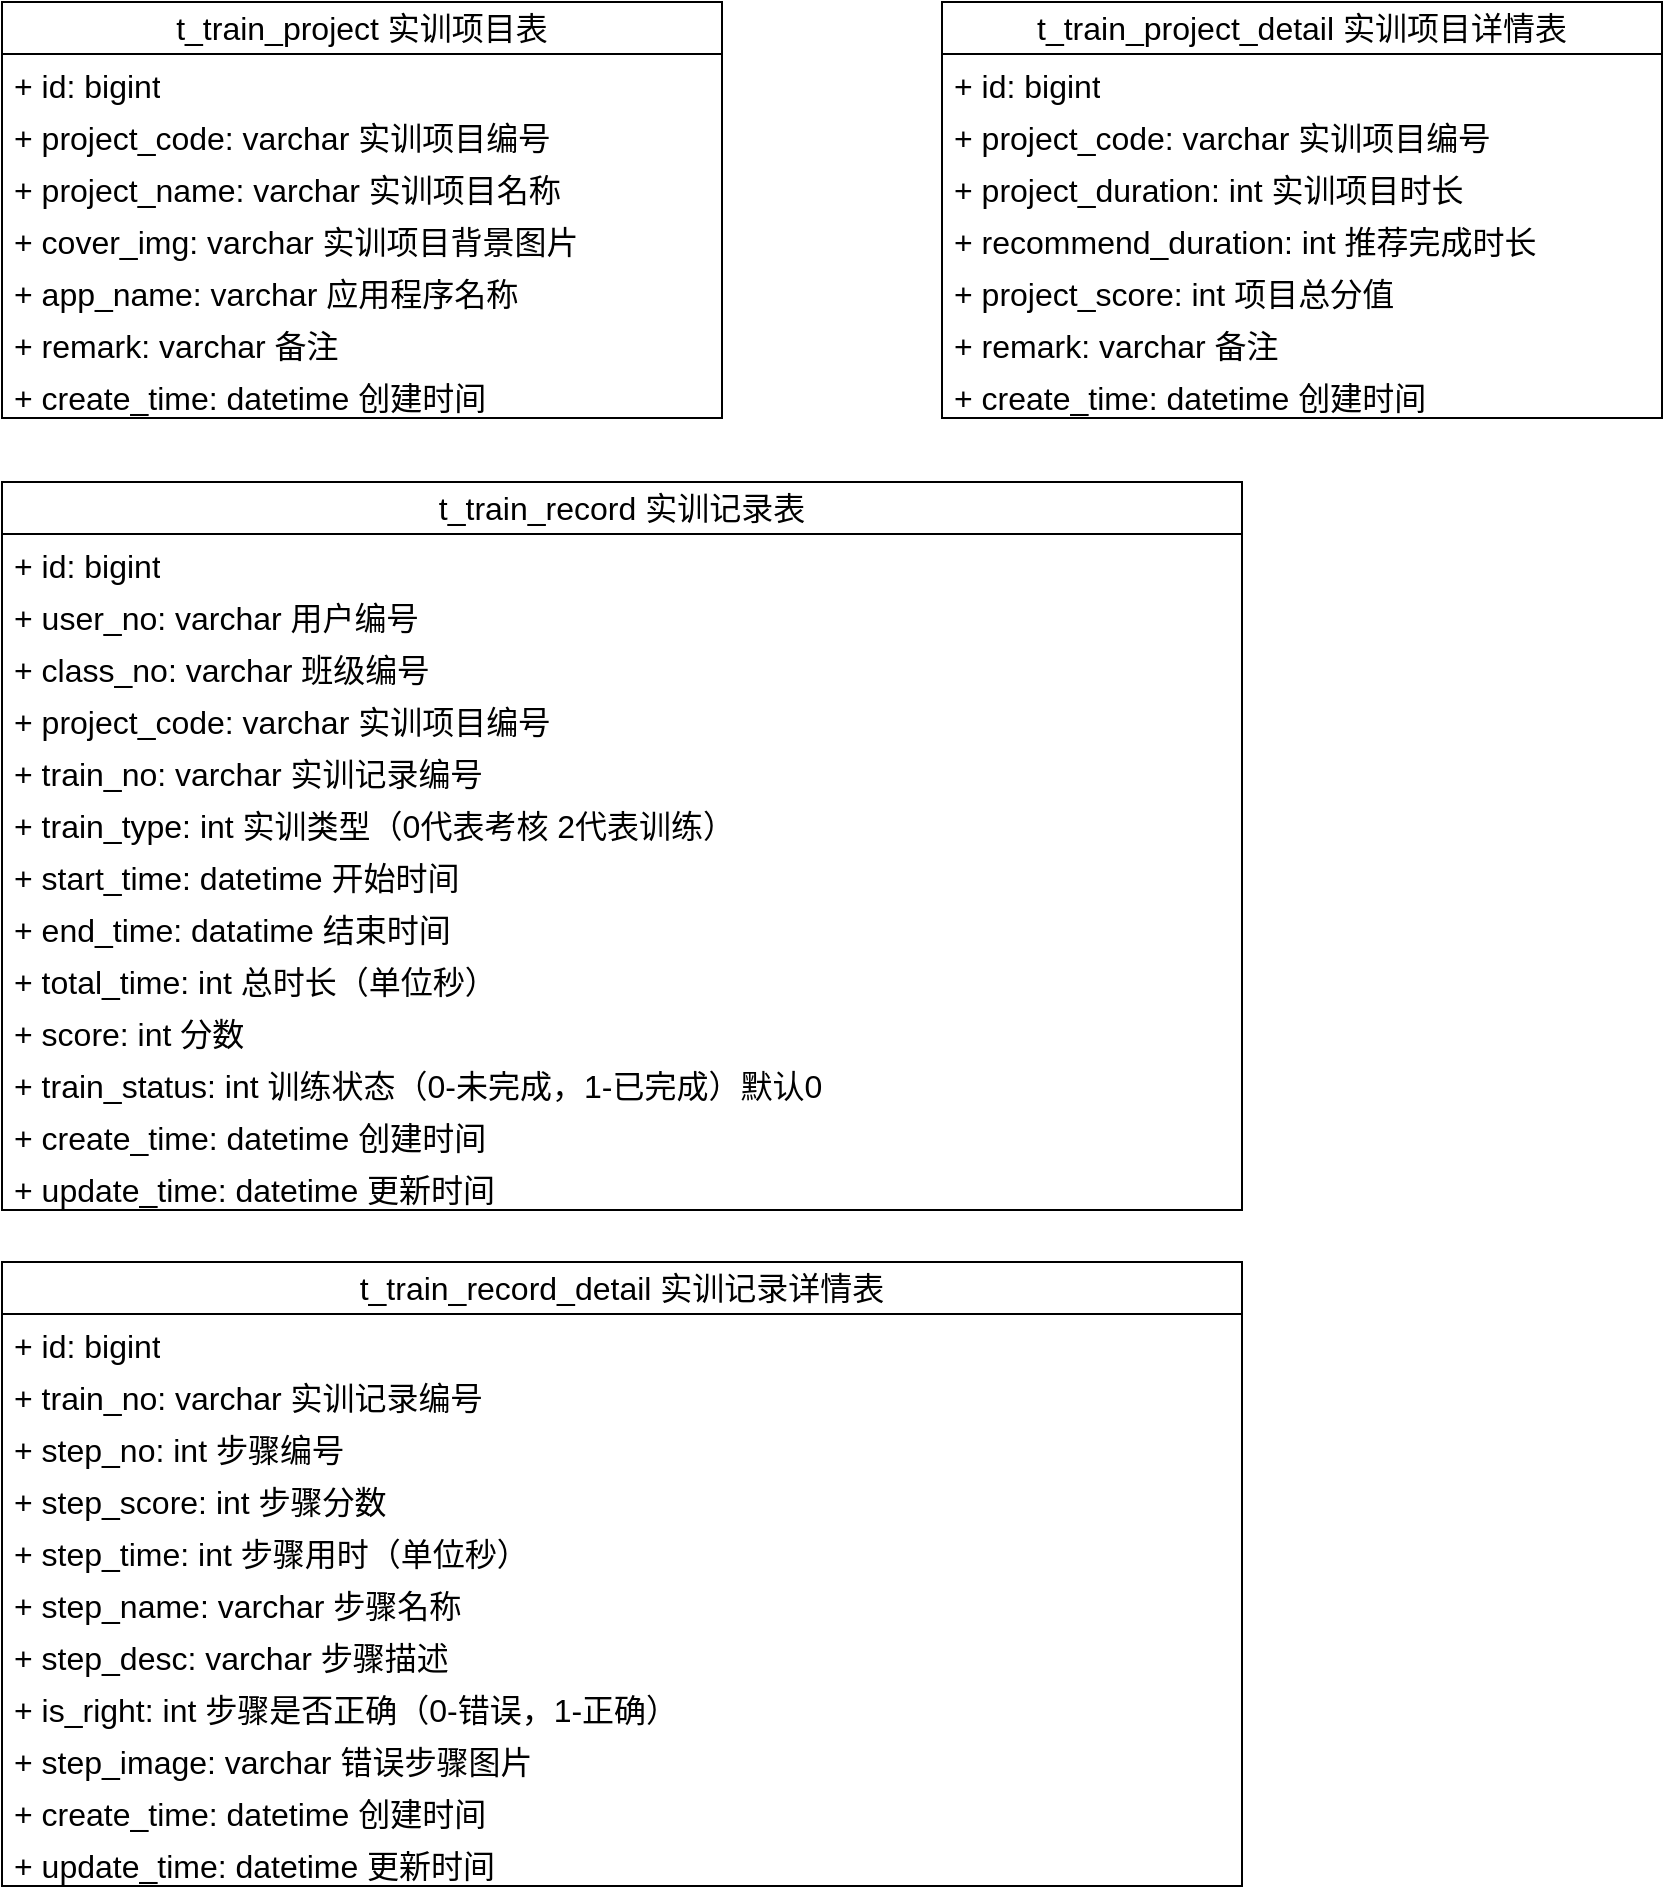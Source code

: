 <mxfile version="21.3.7" type="github">
  <diagram name="第 1 页" id="k1q9DpE-isMBgyAAqlI9">
    <mxGraphModel dx="1434" dy="746" grid="1" gridSize="10" guides="1" tooltips="1" connect="1" arrows="1" fold="1" page="1" pageScale="1" pageWidth="1100" pageHeight="850" math="0" shadow="0">
      <root>
        <mxCell id="0" />
        <mxCell id="1" parent="0" />
        <mxCell id="wxieoRivzR5WsgRl4trM-5" value="t_train_project 实训项目表" style="swimlane;fontStyle=0;childLayout=stackLayout;horizontal=1;startSize=26;fillColor=none;horizontalStack=0;resizeParent=1;resizeParentMax=0;resizeLast=0;collapsible=1;marginBottom=0;whiteSpace=wrap;html=1;fontSize=16;" vertex="1" parent="1">
          <mxGeometry x="80" y="100" width="360" height="208" as="geometry">
            <mxRectangle x="80" y="100" width="100" height="30" as="alternateBounds" />
          </mxGeometry>
        </mxCell>
        <mxCell id="wxieoRivzR5WsgRl4trM-6" value="+ id: bigint" style="text;strokeColor=none;fillColor=none;align=left;verticalAlign=top;spacingLeft=4;spacingRight=4;overflow=hidden;rotatable=0;points=[[0,0.5],[1,0.5]];portConstraint=eastwest;whiteSpace=wrap;html=1;fontSize=16;" vertex="1" parent="wxieoRivzR5WsgRl4trM-5">
          <mxGeometry y="26" width="360" height="26" as="geometry" />
        </mxCell>
        <mxCell id="wxieoRivzR5WsgRl4trM-7" value="+ project_code: varchar 实训项目编号" style="text;strokeColor=none;fillColor=none;align=left;verticalAlign=top;spacingLeft=4;spacingRight=4;overflow=hidden;rotatable=0;points=[[0,0.5],[1,0.5]];portConstraint=eastwest;whiteSpace=wrap;html=1;fontSize=16;" vertex="1" parent="wxieoRivzR5WsgRl4trM-5">
          <mxGeometry y="52" width="360" height="26" as="geometry" />
        </mxCell>
        <mxCell id="wxieoRivzR5WsgRl4trM-8" value="+ project_name: varchar 实训项目名称" style="text;strokeColor=none;fillColor=none;align=left;verticalAlign=top;spacingLeft=4;spacingRight=4;overflow=hidden;rotatable=0;points=[[0,0.5],[1,0.5]];portConstraint=eastwest;whiteSpace=wrap;html=1;fontSize=16;" vertex="1" parent="wxieoRivzR5WsgRl4trM-5">
          <mxGeometry y="78" width="360" height="26" as="geometry" />
        </mxCell>
        <mxCell id="wxieoRivzR5WsgRl4trM-9" value="+ cover_img: varchar 实训项目背景图片" style="text;strokeColor=none;fillColor=none;align=left;verticalAlign=top;spacingLeft=4;spacingRight=4;overflow=hidden;rotatable=0;points=[[0,0.5],[1,0.5]];portConstraint=eastwest;whiteSpace=wrap;html=1;fontSize=16;" vertex="1" parent="wxieoRivzR5WsgRl4trM-5">
          <mxGeometry y="104" width="360" height="26" as="geometry" />
        </mxCell>
        <mxCell id="wxieoRivzR5WsgRl4trM-10" value="+ app_name: varchar 应用程序名称" style="text;strokeColor=none;fillColor=none;align=left;verticalAlign=top;spacingLeft=4;spacingRight=4;overflow=hidden;rotatable=0;points=[[0,0.5],[1,0.5]];portConstraint=eastwest;whiteSpace=wrap;html=1;fontSize=16;" vertex="1" parent="wxieoRivzR5WsgRl4trM-5">
          <mxGeometry y="130" width="360" height="26" as="geometry" />
        </mxCell>
        <mxCell id="wxieoRivzR5WsgRl4trM-11" value="+&amp;nbsp;remark: varchar 备注" style="text;strokeColor=none;fillColor=none;align=left;verticalAlign=top;spacingLeft=4;spacingRight=4;overflow=hidden;rotatable=0;points=[[0,0.5],[1,0.5]];portConstraint=eastwest;whiteSpace=wrap;html=1;fontSize=16;" vertex="1" parent="wxieoRivzR5WsgRl4trM-5">
          <mxGeometry y="156" width="360" height="26" as="geometry" />
        </mxCell>
        <mxCell id="wxieoRivzR5WsgRl4trM-12" value="+&amp;nbsp;create_time: datetime 创建时间" style="text;strokeColor=none;fillColor=none;align=left;verticalAlign=top;spacingLeft=4;spacingRight=4;overflow=hidden;rotatable=0;points=[[0,0.5],[1,0.5]];portConstraint=eastwest;whiteSpace=wrap;html=1;fontSize=16;" vertex="1" parent="wxieoRivzR5WsgRl4trM-5">
          <mxGeometry y="182" width="360" height="26" as="geometry" />
        </mxCell>
        <mxCell id="wxieoRivzR5WsgRl4trM-13" value="t_train_project_detail 实训项目详情表" style="swimlane;fontStyle=0;childLayout=stackLayout;horizontal=1;startSize=26;fillColor=none;horizontalStack=0;resizeParent=1;resizeParentMax=0;resizeLast=0;collapsible=1;marginBottom=0;whiteSpace=wrap;html=1;fontSize=16;" vertex="1" parent="1">
          <mxGeometry x="550" y="100" width="360" height="208" as="geometry">
            <mxRectangle x="80" y="100" width="100" height="30" as="alternateBounds" />
          </mxGeometry>
        </mxCell>
        <mxCell id="wxieoRivzR5WsgRl4trM-14" value="+ id: bigint" style="text;strokeColor=none;fillColor=none;align=left;verticalAlign=top;spacingLeft=4;spacingRight=4;overflow=hidden;rotatable=0;points=[[0,0.5],[1,0.5]];portConstraint=eastwest;whiteSpace=wrap;html=1;fontSize=16;" vertex="1" parent="wxieoRivzR5WsgRl4trM-13">
          <mxGeometry y="26" width="360" height="26" as="geometry" />
        </mxCell>
        <mxCell id="wxieoRivzR5WsgRl4trM-15" value="+ project_code: varchar 实训项目编号" style="text;strokeColor=none;fillColor=none;align=left;verticalAlign=top;spacingLeft=4;spacingRight=4;overflow=hidden;rotatable=0;points=[[0,0.5],[1,0.5]];portConstraint=eastwest;whiteSpace=wrap;html=1;fontSize=16;" vertex="1" parent="wxieoRivzR5WsgRl4trM-13">
          <mxGeometry y="52" width="360" height="26" as="geometry" />
        </mxCell>
        <mxCell id="wxieoRivzR5WsgRl4trM-16" value="+ project_duration: int 实训项目时长" style="text;strokeColor=none;fillColor=none;align=left;verticalAlign=top;spacingLeft=4;spacingRight=4;overflow=hidden;rotatable=0;points=[[0,0.5],[1,0.5]];portConstraint=eastwest;whiteSpace=wrap;html=1;fontSize=16;" vertex="1" parent="wxieoRivzR5WsgRl4trM-13">
          <mxGeometry y="78" width="360" height="26" as="geometry" />
        </mxCell>
        <mxCell id="wxieoRivzR5WsgRl4trM-17" value="+ recommend_duration: int 推荐完成时长" style="text;strokeColor=none;fillColor=none;align=left;verticalAlign=top;spacingLeft=4;spacingRight=4;overflow=hidden;rotatable=0;points=[[0,0.5],[1,0.5]];portConstraint=eastwest;whiteSpace=wrap;html=1;fontSize=16;" vertex="1" parent="wxieoRivzR5WsgRl4trM-13">
          <mxGeometry y="104" width="360" height="26" as="geometry" />
        </mxCell>
        <mxCell id="wxieoRivzR5WsgRl4trM-18" value="+ project_score: int 项目总分值" style="text;strokeColor=none;fillColor=none;align=left;verticalAlign=top;spacingLeft=4;spacingRight=4;overflow=hidden;rotatable=0;points=[[0,0.5],[1,0.5]];portConstraint=eastwest;whiteSpace=wrap;html=1;fontSize=16;" vertex="1" parent="wxieoRivzR5WsgRl4trM-13">
          <mxGeometry y="130" width="360" height="26" as="geometry" />
        </mxCell>
        <mxCell id="wxieoRivzR5WsgRl4trM-19" value="+&amp;nbsp;remark: varchar 备注" style="text;strokeColor=none;fillColor=none;align=left;verticalAlign=top;spacingLeft=4;spacingRight=4;overflow=hidden;rotatable=0;points=[[0,0.5],[1,0.5]];portConstraint=eastwest;whiteSpace=wrap;html=1;fontSize=16;" vertex="1" parent="wxieoRivzR5WsgRl4trM-13">
          <mxGeometry y="156" width="360" height="26" as="geometry" />
        </mxCell>
        <mxCell id="wxieoRivzR5WsgRl4trM-20" value="+&amp;nbsp;create_time: datetime 创建时间" style="text;strokeColor=none;fillColor=none;align=left;verticalAlign=top;spacingLeft=4;spacingRight=4;overflow=hidden;rotatable=0;points=[[0,0.5],[1,0.5]];portConstraint=eastwest;whiteSpace=wrap;html=1;fontSize=16;" vertex="1" parent="wxieoRivzR5WsgRl4trM-13">
          <mxGeometry y="182" width="360" height="26" as="geometry" />
        </mxCell>
        <mxCell id="wxieoRivzR5WsgRl4trM-21" value="t_train_record 实训记录表" style="swimlane;fontStyle=0;childLayout=stackLayout;horizontal=1;startSize=26;fillColor=none;horizontalStack=0;resizeParent=1;resizeParentMax=0;resizeLast=0;collapsible=1;marginBottom=0;whiteSpace=wrap;html=1;fontSize=16;" vertex="1" parent="1">
          <mxGeometry x="80" y="340" width="620" height="364" as="geometry">
            <mxRectangle x="80" y="100" width="100" height="30" as="alternateBounds" />
          </mxGeometry>
        </mxCell>
        <mxCell id="wxieoRivzR5WsgRl4trM-22" value="+ id: bigint" style="text;strokeColor=none;fillColor=none;align=left;verticalAlign=top;spacingLeft=4;spacingRight=4;overflow=hidden;rotatable=0;points=[[0,0.5],[1,0.5]];portConstraint=eastwest;whiteSpace=wrap;html=1;fontSize=16;" vertex="1" parent="wxieoRivzR5WsgRl4trM-21">
          <mxGeometry y="26" width="620" height="26" as="geometry" />
        </mxCell>
        <mxCell id="wxieoRivzR5WsgRl4trM-29" value="+ user_no: varchar 用户编号" style="text;strokeColor=none;fillColor=none;align=left;verticalAlign=top;spacingLeft=4;spacingRight=4;overflow=hidden;rotatable=0;points=[[0,0.5],[1,0.5]];portConstraint=eastwest;whiteSpace=wrap;html=1;fontSize=16;" vertex="1" parent="wxieoRivzR5WsgRl4trM-21">
          <mxGeometry y="52" width="620" height="26" as="geometry" />
        </mxCell>
        <mxCell id="wxieoRivzR5WsgRl4trM-23" value="+ class_no: varchar 班级编号" style="text;strokeColor=none;fillColor=none;align=left;verticalAlign=top;spacingLeft=4;spacingRight=4;overflow=hidden;rotatable=0;points=[[0,0.5],[1,0.5]];portConstraint=eastwest;whiteSpace=wrap;html=1;fontSize=16;" vertex="1" parent="wxieoRivzR5WsgRl4trM-21">
          <mxGeometry y="78" width="620" height="26" as="geometry" />
        </mxCell>
        <mxCell id="wxieoRivzR5WsgRl4trM-24" value="+ project_code: varchar 实训项目编号" style="text;strokeColor=none;fillColor=none;align=left;verticalAlign=top;spacingLeft=4;spacingRight=4;overflow=hidden;rotatable=0;points=[[0,0.5],[1,0.5]];portConstraint=eastwest;whiteSpace=wrap;html=1;fontSize=16;" vertex="1" parent="wxieoRivzR5WsgRl4trM-21">
          <mxGeometry y="104" width="620" height="26" as="geometry" />
        </mxCell>
        <mxCell id="wxieoRivzR5WsgRl4trM-30" value="+ train_no: varchar 实训记录编号" style="text;strokeColor=none;fillColor=none;align=left;verticalAlign=top;spacingLeft=4;spacingRight=4;overflow=hidden;rotatable=0;points=[[0,0.5],[1,0.5]];portConstraint=eastwest;whiteSpace=wrap;html=1;fontSize=16;" vertex="1" parent="wxieoRivzR5WsgRl4trM-21">
          <mxGeometry y="130" width="620" height="26" as="geometry" />
        </mxCell>
        <mxCell id="wxieoRivzR5WsgRl4trM-25" value="+ train_type: int&amp;nbsp;实训类型（0代表考核 2代表训练）" style="text;strokeColor=none;fillColor=none;align=left;verticalAlign=top;spacingLeft=4;spacingRight=4;overflow=hidden;rotatable=0;points=[[0,0.5],[1,0.5]];portConstraint=eastwest;whiteSpace=wrap;html=1;fontSize=16;" vertex="1" parent="wxieoRivzR5WsgRl4trM-21">
          <mxGeometry y="156" width="620" height="26" as="geometry" />
        </mxCell>
        <mxCell id="wxieoRivzR5WsgRl4trM-26" value="+ start_time: datetime 开始时间" style="text;strokeColor=none;fillColor=none;align=left;verticalAlign=top;spacingLeft=4;spacingRight=4;overflow=hidden;rotatable=0;points=[[0,0.5],[1,0.5]];portConstraint=eastwest;whiteSpace=wrap;html=1;fontSize=16;" vertex="1" parent="wxieoRivzR5WsgRl4trM-21">
          <mxGeometry y="182" width="620" height="26" as="geometry" />
        </mxCell>
        <mxCell id="wxieoRivzR5WsgRl4trM-27" value="+&amp;nbsp;end_time: datatime 结束时间" style="text;strokeColor=none;fillColor=none;align=left;verticalAlign=top;spacingLeft=4;spacingRight=4;overflow=hidden;rotatable=0;points=[[0,0.5],[1,0.5]];portConstraint=eastwest;whiteSpace=wrap;html=1;fontSize=16;" vertex="1" parent="wxieoRivzR5WsgRl4trM-21">
          <mxGeometry y="208" width="620" height="26" as="geometry" />
        </mxCell>
        <mxCell id="wxieoRivzR5WsgRl4trM-31" value="+ total_time: int 总时长（单位秒）" style="text;strokeColor=none;fillColor=none;align=left;verticalAlign=top;spacingLeft=4;spacingRight=4;overflow=hidden;rotatable=0;points=[[0,0.5],[1,0.5]];portConstraint=eastwest;whiteSpace=wrap;html=1;fontSize=16;" vertex="1" parent="wxieoRivzR5WsgRl4trM-21">
          <mxGeometry y="234" width="620" height="26" as="geometry" />
        </mxCell>
        <mxCell id="wxieoRivzR5WsgRl4trM-32" value="+ score: int 分数" style="text;strokeColor=none;fillColor=none;align=left;verticalAlign=top;spacingLeft=4;spacingRight=4;overflow=hidden;rotatable=0;points=[[0,0.5],[1,0.5]];portConstraint=eastwest;whiteSpace=wrap;html=1;fontSize=16;" vertex="1" parent="wxieoRivzR5WsgRl4trM-21">
          <mxGeometry y="260" width="620" height="26" as="geometry" />
        </mxCell>
        <mxCell id="wxieoRivzR5WsgRl4trM-33" value="+ train_status: int&amp;nbsp;训练状态（0-未完成，1-已完成）默认0" style="text;strokeColor=none;fillColor=none;align=left;verticalAlign=top;spacingLeft=4;spacingRight=4;overflow=hidden;rotatable=0;points=[[0,0.5],[1,0.5]];portConstraint=eastwest;whiteSpace=wrap;html=1;fontSize=16;" vertex="1" parent="wxieoRivzR5WsgRl4trM-21">
          <mxGeometry y="286" width="620" height="26" as="geometry" />
        </mxCell>
        <mxCell id="wxieoRivzR5WsgRl4trM-28" value="+&amp;nbsp;create_time: datetime 创建时间" style="text;strokeColor=none;fillColor=none;align=left;verticalAlign=top;spacingLeft=4;spacingRight=4;overflow=hidden;rotatable=0;points=[[0,0.5],[1,0.5]];portConstraint=eastwest;whiteSpace=wrap;html=1;fontSize=16;" vertex="1" parent="wxieoRivzR5WsgRl4trM-21">
          <mxGeometry y="312" width="620" height="26" as="geometry" />
        </mxCell>
        <mxCell id="wxieoRivzR5WsgRl4trM-34" value="+ update_time: datetime 更新时间" style="text;strokeColor=none;fillColor=none;align=left;verticalAlign=top;spacingLeft=4;spacingRight=4;overflow=hidden;rotatable=0;points=[[0,0.5],[1,0.5]];portConstraint=eastwest;whiteSpace=wrap;html=1;fontSize=16;" vertex="1" parent="wxieoRivzR5WsgRl4trM-21">
          <mxGeometry y="338" width="620" height="26" as="geometry" />
        </mxCell>
        <mxCell id="wxieoRivzR5WsgRl4trM-35" value="t_train_record_detail 实训记录详情表" style="swimlane;fontStyle=0;childLayout=stackLayout;horizontal=1;startSize=26;fillColor=none;horizontalStack=0;resizeParent=1;resizeParentMax=0;resizeLast=0;collapsible=1;marginBottom=0;whiteSpace=wrap;html=1;fontSize=16;" vertex="1" parent="1">
          <mxGeometry x="80" y="730" width="620" height="312" as="geometry">
            <mxRectangle x="80" y="100" width="100" height="30" as="alternateBounds" />
          </mxGeometry>
        </mxCell>
        <mxCell id="wxieoRivzR5WsgRl4trM-36" value="+ id: bigint" style="text;strokeColor=none;fillColor=none;align=left;verticalAlign=top;spacingLeft=4;spacingRight=4;overflow=hidden;rotatable=0;points=[[0,0.5],[1,0.5]];portConstraint=eastwest;whiteSpace=wrap;html=1;fontSize=16;" vertex="1" parent="wxieoRivzR5WsgRl4trM-35">
          <mxGeometry y="26" width="620" height="26" as="geometry" />
        </mxCell>
        <mxCell id="wxieoRivzR5WsgRl4trM-40" value="+ train_no: varchar 实训记录编号" style="text;strokeColor=none;fillColor=none;align=left;verticalAlign=top;spacingLeft=4;spacingRight=4;overflow=hidden;rotatable=0;points=[[0,0.5],[1,0.5]];portConstraint=eastwest;whiteSpace=wrap;html=1;fontSize=16;" vertex="1" parent="wxieoRivzR5WsgRl4trM-35">
          <mxGeometry y="52" width="620" height="26" as="geometry" />
        </mxCell>
        <mxCell id="wxieoRivzR5WsgRl4trM-41" value="+ step_no: int 步骤编号" style="text;strokeColor=none;fillColor=none;align=left;verticalAlign=top;spacingLeft=4;spacingRight=4;overflow=hidden;rotatable=0;points=[[0,0.5],[1,0.5]];portConstraint=eastwest;whiteSpace=wrap;html=1;fontSize=16;" vertex="1" parent="wxieoRivzR5WsgRl4trM-35">
          <mxGeometry y="78" width="620" height="26" as="geometry" />
        </mxCell>
        <mxCell id="wxieoRivzR5WsgRl4trM-42" value="+ step_score: int 步骤分数" style="text;strokeColor=none;fillColor=none;align=left;verticalAlign=top;spacingLeft=4;spacingRight=4;overflow=hidden;rotatable=0;points=[[0,0.5],[1,0.5]];portConstraint=eastwest;whiteSpace=wrap;html=1;fontSize=16;" vertex="1" parent="wxieoRivzR5WsgRl4trM-35">
          <mxGeometry y="104" width="620" height="26" as="geometry" />
        </mxCell>
        <mxCell id="wxieoRivzR5WsgRl4trM-49" value="+ step_time: int 步骤用时（单位秒）" style="text;strokeColor=none;fillColor=none;align=left;verticalAlign=top;spacingLeft=4;spacingRight=4;overflow=hidden;rotatable=0;points=[[0,0.5],[1,0.5]];portConstraint=eastwest;whiteSpace=wrap;html=1;fontSize=16;" vertex="1" parent="wxieoRivzR5WsgRl4trM-35">
          <mxGeometry y="130" width="620" height="26" as="geometry" />
        </mxCell>
        <mxCell id="wxieoRivzR5WsgRl4trM-50" value="+ step_name: varchar 步骤名称" style="text;strokeColor=none;fillColor=none;align=left;verticalAlign=top;spacingLeft=4;spacingRight=4;overflow=hidden;rotatable=0;points=[[0,0.5],[1,0.5]];portConstraint=eastwest;whiteSpace=wrap;html=1;fontSize=16;" vertex="1" parent="wxieoRivzR5WsgRl4trM-35">
          <mxGeometry y="156" width="620" height="26" as="geometry" />
        </mxCell>
        <mxCell id="wxieoRivzR5WsgRl4trM-51" value="+ step_desc: varchar 步骤描述" style="text;strokeColor=none;fillColor=none;align=left;verticalAlign=top;spacingLeft=4;spacingRight=4;overflow=hidden;rotatable=0;points=[[0,0.5],[1,0.5]];portConstraint=eastwest;whiteSpace=wrap;html=1;fontSize=16;" vertex="1" parent="wxieoRivzR5WsgRl4trM-35">
          <mxGeometry y="182" width="620" height="26" as="geometry" />
        </mxCell>
        <mxCell id="wxieoRivzR5WsgRl4trM-52" value="+ is_right: int 步骤是否正确（0-错误，1-正确）" style="text;strokeColor=none;fillColor=none;align=left;verticalAlign=top;spacingLeft=4;spacingRight=4;overflow=hidden;rotatable=0;points=[[0,0.5],[1,0.5]];portConstraint=eastwest;whiteSpace=wrap;html=1;fontSize=16;" vertex="1" parent="wxieoRivzR5WsgRl4trM-35">
          <mxGeometry y="208" width="620" height="26" as="geometry" />
        </mxCell>
        <mxCell id="wxieoRivzR5WsgRl4trM-53" value="+ step_image: varchar 错误步骤图片" style="text;strokeColor=none;fillColor=none;align=left;verticalAlign=top;spacingLeft=4;spacingRight=4;overflow=hidden;rotatable=0;points=[[0,0.5],[1,0.5]];portConstraint=eastwest;whiteSpace=wrap;html=1;fontSize=16;" vertex="1" parent="wxieoRivzR5WsgRl4trM-35">
          <mxGeometry y="234" width="620" height="26" as="geometry" />
        </mxCell>
        <mxCell id="wxieoRivzR5WsgRl4trM-47" value="+&amp;nbsp;create_time: datetime 创建时间" style="text;strokeColor=none;fillColor=none;align=left;verticalAlign=top;spacingLeft=4;spacingRight=4;overflow=hidden;rotatable=0;points=[[0,0.5],[1,0.5]];portConstraint=eastwest;whiteSpace=wrap;html=1;fontSize=16;" vertex="1" parent="wxieoRivzR5WsgRl4trM-35">
          <mxGeometry y="260" width="620" height="26" as="geometry" />
        </mxCell>
        <mxCell id="wxieoRivzR5WsgRl4trM-48" value="+ update_time: datetime 更新时间" style="text;strokeColor=none;fillColor=none;align=left;verticalAlign=top;spacingLeft=4;spacingRight=4;overflow=hidden;rotatable=0;points=[[0,0.5],[1,0.5]];portConstraint=eastwest;whiteSpace=wrap;html=1;fontSize=16;" vertex="1" parent="wxieoRivzR5WsgRl4trM-35">
          <mxGeometry y="286" width="620" height="26" as="geometry" />
        </mxCell>
      </root>
    </mxGraphModel>
  </diagram>
</mxfile>
